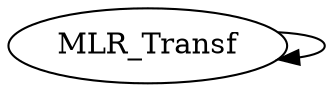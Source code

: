 /* Created by mdot for Matlab */
digraph m2html {
  MLR_Transf -> MLR_Transf;

  MLR_Transf [URL="MLR_Transf.html"];
}